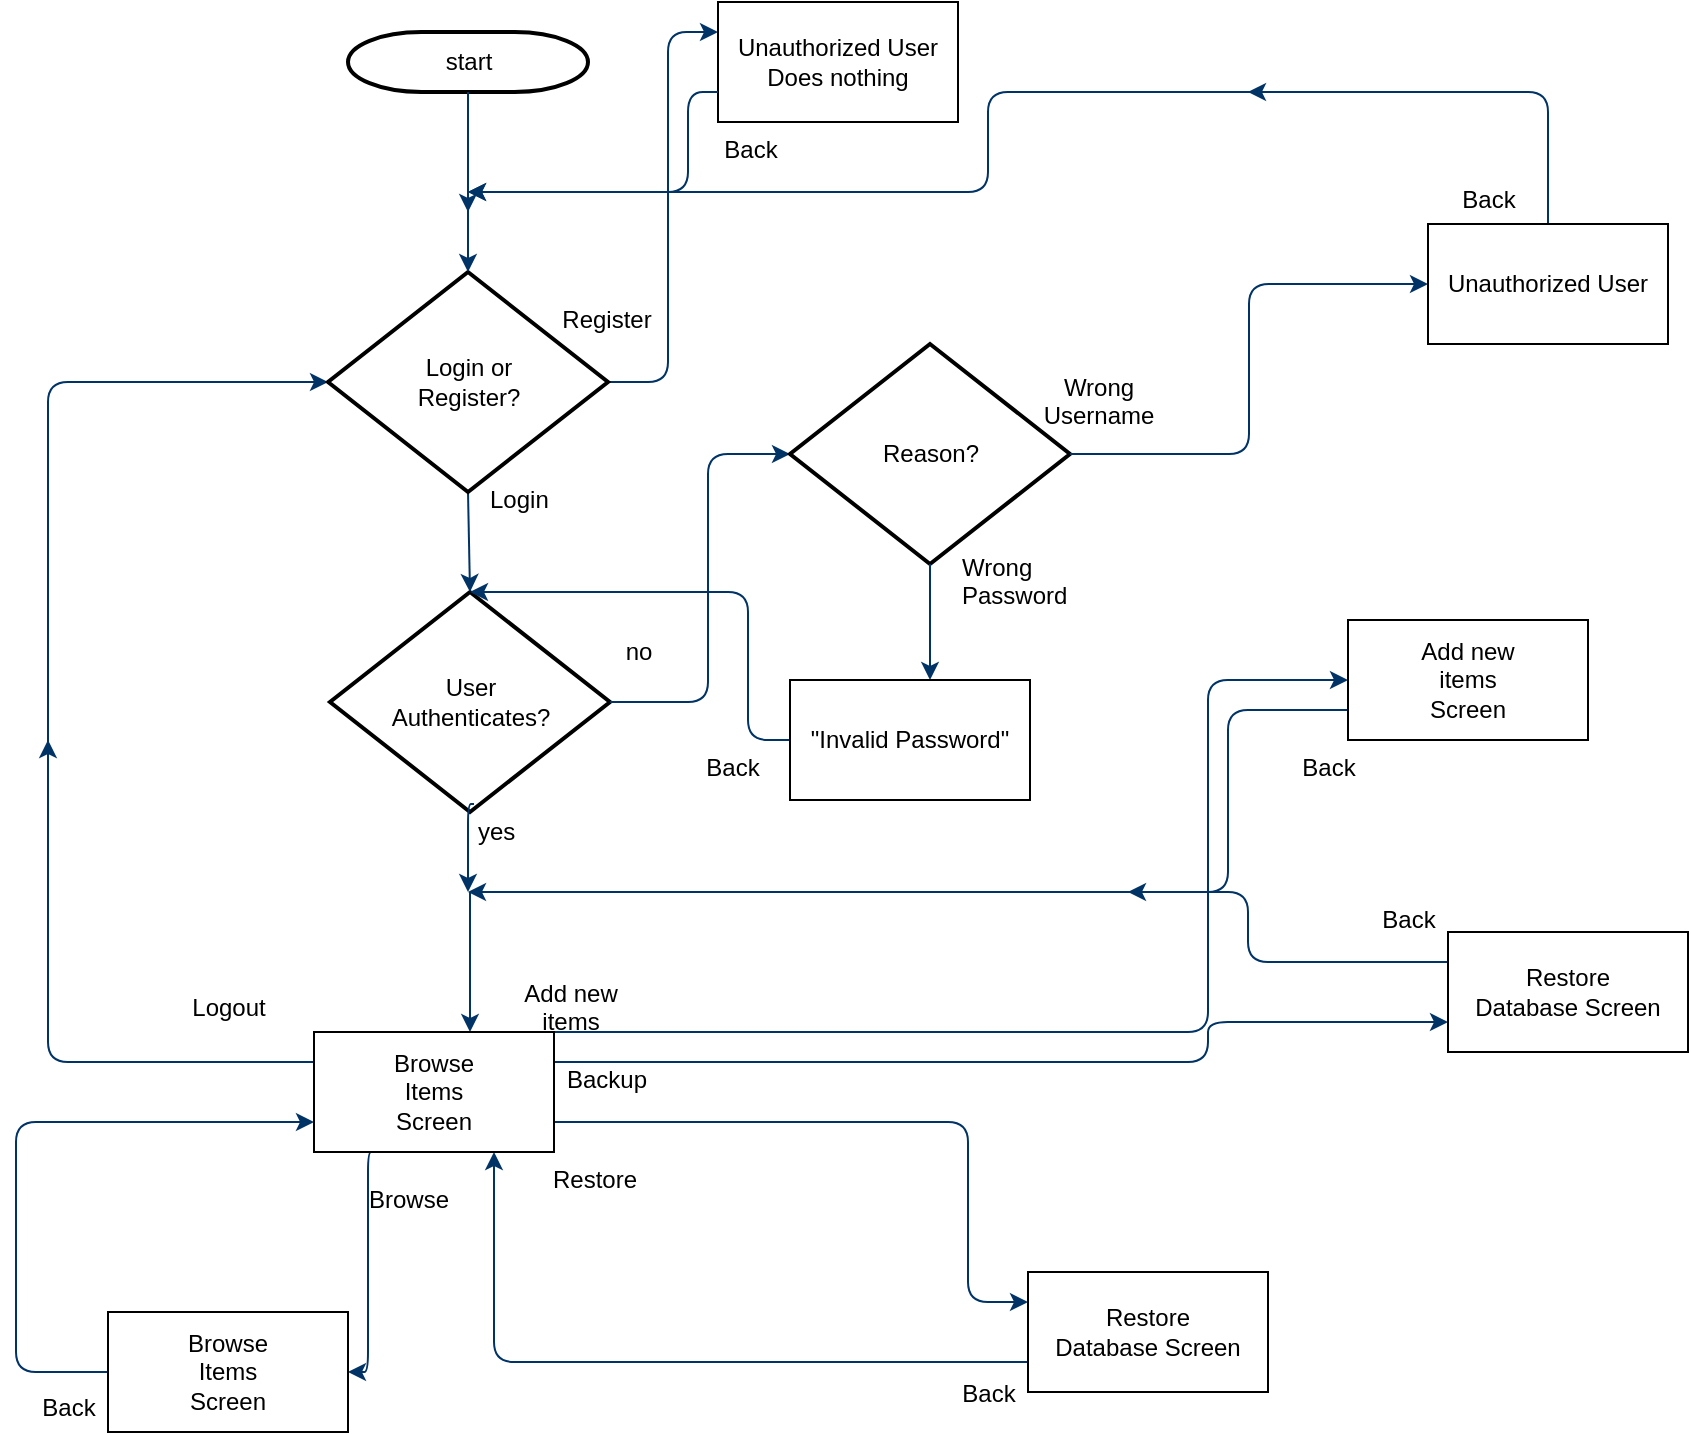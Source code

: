 <mxfile version="13.7.9" type="device"><diagram id="6a731a19-8d31-9384-78a2-239565b7b9f0" name="Page-1"><mxGraphModel dx="1092" dy="534" grid="1" gridSize="10" guides="1" tooltips="1" connect="1" arrows="1" fold="1" page="1" pageScale="1" pageWidth="1169" pageHeight="827" background="#ffffff" math="0" shadow="0" extFonts="Permanent Marker^https://fonts.googleapis.com/css?family=Permanent+Marker"><root><mxCell id="0"/><mxCell id="1" parent="0"/><mxCell id="2" value="start" style="shape=mxgraph.flowchart.terminator;strokeWidth=2;gradientColor=none;gradientDirection=north;fontStyle=0;html=1;" parent="1" vertex="1"><mxGeometry x="260" y="60" width="120" height="30" as="geometry"/></mxCell><mxCell id="6" value="User&lt;br&gt;Authenticates?" style="shape=mxgraph.flowchart.decision;strokeWidth=2;gradientColor=none;gradientDirection=north;fontStyle=0;html=1;" parent="1" vertex="1"><mxGeometry x="251" y="340" width="140" height="110" as="geometry"/></mxCell><mxCell id="9" style="entryX=0.5;entryY=0;entryPerimeter=0;fontStyle=1;strokeColor=#003366;strokeWidth=1;html=1;exitX=0.5;exitY=1;exitDx=0;exitDy=0;exitPerimeter=0;" parent="1" source="dsw6VmExju0_9hn1wLjP-56" target="6" edge="1"><mxGeometry relative="1" as="geometry"><mxPoint x="320" y="180" as="sourcePoint"/></mxGeometry></mxCell><mxCell id="10" value="" style="edgeStyle=elbowEdgeStyle;elbow=horizontal;exitX=1;exitY=0.5;exitPerimeter=0;fontStyle=1;strokeColor=#003366;strokeWidth=1;html=1;entryX=0;entryY=0.5;entryDx=0;entryDy=0;entryPerimeter=0;" parent="1" source="6" target="dsw6VmExju0_9hn1wLjP-62" edge="1"><mxGeometry x="381" y="28.5" width="100" height="100" as="geometry"><mxPoint x="750" y="447" as="sourcePoint"/><mxPoint x="545" y="374" as="targetPoint"/><Array as="points"><mxPoint x="440" y="350"/><mxPoint x="545" y="400"/></Array></mxGeometry></mxCell><mxCell id="11" value="yes" style="text;fontStyle=0;html=1;strokeColor=none;gradientColor=none;fillColor=none;strokeWidth=2;" parent="1" vertex="1"><mxGeometry x="323" y="446" width="40" height="26" as="geometry"/></mxCell><mxCell id="12" value="" style="edgeStyle=elbowEdgeStyle;elbow=horizontal;fontColor=#001933;fontStyle=1;strokeColor=#003366;strokeWidth=1;html=1;" parent="1" target="yt1NsHTA8bglZktPOlsm-76" edge="1"><mxGeometry width="100" height="100" as="geometry"><mxPoint x="321" y="490" as="sourcePoint"/><mxPoint x="321" y="540" as="targetPoint"/></mxGeometry></mxCell><mxCell id="14" value="no" style="text;fontStyle=0;html=1;strokeColor=none;gradientColor=none;fillColor=none;strokeWidth=2;align=center;" parent="1" vertex="1"><mxGeometry x="385" y="356" width="40" height="26" as="geometry"/></mxCell><mxCell id="17" value="" style="edgeStyle=elbowEdgeStyle;elbow=horizontal;fontStyle=1;strokeColor=#003366;strokeWidth=1;html=1;exitX=0.25;exitY=1;exitDx=0;exitDy=0;" parent="1" source="yt1NsHTA8bglZktPOlsm-76" target="yt1NsHTA8bglZktPOlsm-75" edge="1"><mxGeometry x="-9" y="60" width="100" height="100" as="geometry"><mxPoint x="266.98" y="619.04" as="sourcePoint"/><mxPoint x="270" y="700" as="targetPoint"/><Array as="points"><mxPoint x="270" y="730"/><mxPoint x="270" y="640"/></Array></mxGeometry></mxCell><mxCell id="19" value="" style="edgeStyle=elbowEdgeStyle;elbow=horizontal;exitX=1;exitY=0;fontStyle=1;strokeColor=#003366;strokeWidth=1;html=1;exitDx=0;exitDy=0;" parent="1" source="yt1NsHTA8bglZktPOlsm-76" target="yt1NsHTA8bglZktPOlsm-62" edge="1"><mxGeometry width="100" height="100" as="geometry"><mxPoint x="388.615" y="541.6" as="sourcePoint"/><mxPoint x="755.105" y="369" as="targetPoint"/><Array as="points"><mxPoint x="690" y="460"/><mxPoint x="660" y="440"/></Array></mxGeometry></mxCell><mxCell id="26" value="" style="edgeStyle=elbowEdgeStyle;elbow=horizontal;fontStyle=1;strokeColor=#003366;strokeWidth=1;html=1;entryX=0;entryY=0.5;entryDx=0;entryDy=0;entryPerimeter=0;" parent="1" target="dsw6VmExju0_9hn1wLjP-56" edge="1"><mxGeometry width="100" height="100" as="geometry"><mxPoint x="110" y="420" as="sourcePoint"/><mxPoint x="210" y="390" as="targetPoint"/><Array as="points"><mxPoint x="110" y="250"/><mxPoint x="110" y="580"/><mxPoint x="190" y="590"/><mxPoint x="160" y="850"/></Array></mxGeometry></mxCell><mxCell id="52" value="" style="edgeStyle=elbowEdgeStyle;elbow=horizontal;exitX=1;exitY=0.5;exitPerimeter=0;fontStyle=1;strokeColor=#003366;strokeWidth=1;html=1;exitDx=0;exitDy=0;entryX=0;entryY=0.25;entryDx=0;entryDy=0;" parent="1" source="dsw6VmExju0_9hn1wLjP-56" target="yt1NsHTA8bglZktPOlsm-64" edge="1"><mxGeometry width="100" height="100" as="geometry"><mxPoint x="545" y="307.29" as="sourcePoint"/><mxPoint x="441.105" y="70" as="targetPoint"/><Array as="points"><mxPoint x="420" y="130"/><mxPoint x="450" y="200"/></Array></mxGeometry></mxCell><mxCell id="dsw6VmExju0_9hn1wLjP-56" value="Login or&lt;br&gt;Register?" style="shape=mxgraph.flowchart.decision;strokeWidth=2;gradientColor=none;gradientDirection=north;fontStyle=0;html=1;" parent="1" vertex="1"><mxGeometry x="250" y="180" width="140" height="110" as="geometry"/></mxCell><mxCell id="dsw6VmExju0_9hn1wLjP-57" value="&lt;span style=&quot;text-align: center&quot;&gt;Login&lt;/span&gt;" style="text;fontStyle=0;html=1;strokeColor=none;gradientColor=none;fillColor=none;strokeWidth=2;" parent="1" vertex="1"><mxGeometry x="329" y="280" width="40" height="26" as="geometry"/></mxCell><mxCell id="dsw6VmExju0_9hn1wLjP-58" value="Register" style="text;fontStyle=0;html=1;strokeColor=none;gradientColor=none;fillColor=none;strokeWidth=2;align=center;" parent="1" vertex="1"><mxGeometry x="369" y="190" width="40" height="26" as="geometry"/></mxCell><mxCell id="dsw6VmExju0_9hn1wLjP-59" style="entryX=0.5;entryY=0;entryPerimeter=0;fontStyle=1;strokeColor=#003366;strokeWidth=1;html=1;entryDx=0;entryDy=0;" parent="1" target="dsw6VmExju0_9hn1wLjP-56" edge="1"><mxGeometry relative="1" as="geometry"><mxPoint x="320" y="140" as="sourcePoint"/><mxPoint x="331" y="350" as="targetPoint"/></mxGeometry></mxCell><mxCell id="dsw6VmExju0_9hn1wLjP-62" value="Reason?" style="shape=mxgraph.flowchart.decision;strokeWidth=2;gradientColor=none;gradientDirection=north;fontStyle=0;html=1;" parent="1" vertex="1"><mxGeometry x="481" y="216" width="140" height="110" as="geometry"/></mxCell><mxCell id="dsw6VmExju0_9hn1wLjP-63" value="&lt;span style=&quot;text-align: center&quot;&gt;Wrong&lt;/span&gt;&lt;br style=&quot;text-align: center&quot;&gt;&lt;span style=&quot;text-align: center&quot;&gt;Password&lt;/span&gt;" style="text;fontStyle=0;html=1;strokeColor=none;gradientColor=none;fillColor=none;strokeWidth=2;" parent="1" vertex="1"><mxGeometry x="565" y="314" width="40" height="26" as="geometry"/></mxCell><mxCell id="dsw6VmExju0_9hn1wLjP-64" value="Wrong&lt;br&gt;Username" style="text;fontStyle=0;html=1;strokeColor=none;gradientColor=none;fillColor=none;strokeWidth=2;align=center;" parent="1" vertex="1"><mxGeometry x="600" y="224" width="70" height="40" as="geometry"/></mxCell><mxCell id="dsw6VmExju0_9hn1wLjP-69" value="" style="edgeStyle=elbowEdgeStyle;elbow=horizontal;exitX=0.5;exitY=1;exitPerimeter=0;fontStyle=1;strokeColor=#003366;strokeWidth=1;html=1;exitDx=0;exitDy=0;" parent="1" source="dsw6VmExju0_9hn1wLjP-62" edge="1"><mxGeometry x="65.61" y="-197" width="100" height="100" as="geometry"><mxPoint x="450.005" y="483" as="sourcePoint"/><mxPoint x="551" y="384" as="targetPoint"/><Array as="points"><mxPoint x="551" y="350"/></Array></mxGeometry></mxCell><mxCell id="dsw6VmExju0_9hn1wLjP-70" value="" style="edgeStyle=elbowEdgeStyle;elbow=horizontal;exitX=1;exitY=0.5;exitPerimeter=0;fontStyle=1;strokeColor=#003366;strokeWidth=1;html=1;exitDx=0;exitDy=0;entryX=0;entryY=0.5;entryDx=0;entryDy=0;" parent="1" source="dsw6VmExju0_9hn1wLjP-62" target="yt1NsHTA8bglZktPOlsm-63" edge="1"><mxGeometry x="75.61" y="-187" width="100" height="100" as="geometry"><mxPoint x="561" y="336" as="sourcePoint"/><mxPoint x="795.105" y="184" as="targetPoint"/></mxGeometry></mxCell><mxCell id="6pfP-OYvfPaD51boISVQ-55" value="" style="edgeStyle=elbowEdgeStyle;elbow=horizontal;exitX=1;exitY=0.25;fontStyle=1;strokeColor=#003366;strokeWidth=1;html=1;exitDx=0;exitDy=0;entryX=0;entryY=0.75;entryDx=0;entryDy=0;" parent="1" source="yt1NsHTA8bglZktPOlsm-76" target="yt1NsHTA8bglZktPOlsm-61" edge="1"><mxGeometry x="10" y="10" width="100" height="100" as="geometry"><mxPoint x="375.895" y="580" as="sourcePoint"/><mxPoint x="799.5" y="550" as="targetPoint"/><Array as="points"><mxPoint x="690" y="570"/><mxPoint x="700" y="500"/><mxPoint x="700" y="480"/><mxPoint x="670" y="450"/></Array></mxGeometry></mxCell><mxCell id="6pfP-OYvfPaD51boISVQ-58" value="" style="edgeStyle=elbowEdgeStyle;elbow=horizontal;exitX=1;exitY=0.75;fontStyle=1;strokeColor=#003366;strokeWidth=1;html=1;exitDx=0;exitDy=0;entryX=0;entryY=0.25;entryDx=0;entryDy=0;" parent="1" source="yt1NsHTA8bglZktPOlsm-76" target="yt1NsHTA8bglZktPOlsm-59" edge="1"><mxGeometry x="20" y="20" width="100" height="100" as="geometry"><mxPoint x="354.43" y="618.4" as="sourcePoint"/><mxPoint x="600.105" y="696" as="targetPoint"/><Array as="points"><mxPoint x="570" y="600"/><mxPoint x="710" y="510"/><mxPoint x="710" y="490"/><mxPoint x="680" y="460"/></Array></mxGeometry></mxCell><mxCell id="6pfP-OYvfPaD51boISVQ-67" value="" style="edgeStyle=elbowEdgeStyle;elbow=horizontal;fontStyle=1;strokeColor=#003366;strokeWidth=1;html=1;entryX=0;entryY=0.75;entryDx=0;entryDy=0;" parent="1" source="yt1NsHTA8bglZktPOlsm-75" target="yt1NsHTA8bglZktPOlsm-76" edge="1"><mxGeometry x="-169.5" y="-30" width="100" height="100" as="geometry"><mxPoint x="145.105" y="740" as="sourcePoint"/><mxPoint x="234.385" y="618.4" as="targetPoint"/><Array as="points"><mxPoint x="94" y="560"/><mxPoint x="94" y="710"/><mxPoint x="100.5" y="810"/><mxPoint x="22.5" y="800"/><mxPoint x="100.5" y="770"/><mxPoint x="100.5" y="790"/></Array></mxGeometry></mxCell><mxCell id="NU1IO3Depbgrlvkw_HKY-52" value="Add new&lt;br&gt;items" style="text;fontStyle=0;html=1;strokeColor=none;gradientColor=none;fillColor=none;strokeWidth=2;align=center;" parent="1" vertex="1"><mxGeometry x="351" y="527" width="40" height="26" as="geometry"/></mxCell><mxCell id="NU1IO3Depbgrlvkw_HKY-53" value="Backup" style="text;fontStyle=0;html=1;strokeColor=none;gradientColor=none;fillColor=none;strokeWidth=2;align=center;" parent="1" vertex="1"><mxGeometry x="369" y="570" width="40" height="26" as="geometry"/></mxCell><mxCell id="NU1IO3Depbgrlvkw_HKY-54" value="Restore" style="text;fontStyle=0;html=1;strokeColor=none;gradientColor=none;fillColor=none;strokeWidth=2;align=center;" parent="1" vertex="1"><mxGeometry x="363" y="620" width="40" height="26" as="geometry"/></mxCell><mxCell id="NU1IO3Depbgrlvkw_HKY-55" value="Browse" style="text;fontStyle=0;html=1;strokeColor=none;gradientColor=none;fillColor=none;strokeWidth=2;align=center;" parent="1" vertex="1"><mxGeometry x="270" y="630" width="40" height="26" as="geometry"/></mxCell><mxCell id="NU1IO3Depbgrlvkw_HKY-58" value="Logout" style="text;fontStyle=0;html=1;strokeColor=none;gradientColor=none;fillColor=none;strokeWidth=2;align=center;" parent="1" vertex="1"><mxGeometry x="180" y="534" width="40" height="26" as="geometry"/></mxCell><mxCell id="NU1IO3Depbgrlvkw_HKY-60" value="Back" style="text;fontStyle=0;html=1;strokeColor=none;gradientColor=none;fillColor=none;strokeWidth=2;align=center;" parent="1" vertex="1"><mxGeometry x="100" y="734" width="40" height="26" as="geometry"/></mxCell><mxCell id="NU1IO3Depbgrlvkw_HKY-63" value="" style="edgeStyle=elbowEdgeStyle;elbow=horizontal;exitX=0;exitY=0.25;fontStyle=1;strokeColor=#003366;strokeWidth=1;html=1;exitDx=0;exitDy=0;entryX=0.5;entryY=1;entryDx=0;entryDy=0;entryPerimeter=0;" parent="1" source="yt1NsHTA8bglZktPOlsm-76" edge="1"><mxGeometry x="-159.5" y="-20" width="100" height="100" as="geometry"><mxPoint x="247.105" y="580" as="sourcePoint"/><mxPoint x="109.5" y="414" as="targetPoint"/><Array as="points"><mxPoint x="110" y="490"/><mxPoint x="104" y="720"/><mxPoint x="110.5" y="820"/><mxPoint x="32.5" y="810"/><mxPoint x="110.5" y="780"/><mxPoint x="110.5" y="800"/></Array></mxGeometry></mxCell><mxCell id="yt1NsHTA8bglZktPOlsm-52" value="" style="edgeStyle=elbowEdgeStyle;elbow=horizontal;exitX=0;exitY=0.75;fontStyle=1;strokeColor=#003366;strokeWidth=1;html=1;exitDx=0;exitDy=0;entryX=0.75;entryY=1;entryDx=0;entryDy=0;" edge="1" parent="1" source="yt1NsHTA8bglZktPOlsm-59" target="yt1NsHTA8bglZktPOlsm-76"><mxGeometry x="30" y="30" width="100" height="100" as="geometry"><mxPoint x="587.385" y="734.4" as="sourcePoint"/><mxPoint x="320" y="620" as="targetPoint"/><Array as="points"><mxPoint x="333" y="680"/><mxPoint x="510" y="670"/><mxPoint x="580" y="610"/><mxPoint x="720" y="520"/><mxPoint x="720" y="500"/><mxPoint x="690" y="470"/></Array></mxGeometry></mxCell><mxCell id="yt1NsHTA8bglZktPOlsm-53" value="" style="edgeStyle=elbowEdgeStyle;elbow=horizontal;exitX=0;exitY=0.5;fontStyle=1;strokeColor=#003366;strokeWidth=1;html=1;exitDx=0;exitDy=0;entryX=0.5;entryY=0;entryDx=0;entryDy=0;entryPerimeter=0;" edge="1" parent="1" source="yt1NsHTA8bglZktPOlsm-78" target="6"><mxGeometry x="40" y="40" width="100" height="100" as="geometry"><mxPoint x="486.605" y="414" as="sourcePoint"/><mxPoint x="620.105" y="716" as="targetPoint"/><Array as="points"><mxPoint x="460" y="360"/><mxPoint x="420" y="330"/><mxPoint x="590" y="620"/><mxPoint x="730" y="530"/><mxPoint x="730" y="510"/><mxPoint x="700" y="480"/></Array></mxGeometry></mxCell><mxCell id="yt1NsHTA8bglZktPOlsm-55" value="" style="edgeStyle=elbowEdgeStyle;elbow=horizontal;fontStyle=1;strokeColor=#003366;strokeWidth=1;html=1;exitX=0.5;exitY=0;exitDx=0;exitDy=0;" edge="1" parent="1" source="yt1NsHTA8bglZktPOlsm-63"><mxGeometry x="120.5" y="-287" width="100" height="100" as="geometry"><mxPoint x="859.5" y="144" as="sourcePoint"/><mxPoint x="710" y="90" as="targetPoint"/><Array as="points"><mxPoint x="860" y="120"/><mxPoint x="790" y="130"/></Array></mxGeometry></mxCell><mxCell id="yt1NsHTA8bglZktPOlsm-56" value="" style="edgeStyle=elbowEdgeStyle;elbow=horizontal;fontStyle=1;strokeColor=#003366;strokeWidth=1;html=1;" edge="1" parent="1"><mxGeometry x="-89.5" y="-233" width="100" height="100" as="geometry"><mxPoint x="720" y="90" as="sourcePoint"/><mxPoint x="320" y="140" as="targetPoint"/><Array as="points"><mxPoint x="580" y="184"/></Array></mxGeometry></mxCell><mxCell id="yt1NsHTA8bglZktPOlsm-57" value="" style="edgeStyle=elbowEdgeStyle;elbow=horizontal;exitX=0;exitY=0.75;fontStyle=1;strokeColor=#003366;strokeWidth=1;html=1;exitDx=0;exitDy=0;" edge="1" parent="1" source="yt1NsHTA8bglZktPOlsm-62"><mxGeometry x="10" y="10" width="100" height="100" as="geometry"><mxPoint x="819.5" y="409" as="sourcePoint"/><mxPoint x="320" y="490" as="targetPoint"/><Array as="points"><mxPoint x="700" y="500"/><mxPoint x="670" y="450"/></Array></mxGeometry></mxCell><mxCell id="yt1NsHTA8bglZktPOlsm-58" value="" style="edgeStyle=elbowEdgeStyle;elbow=horizontal;exitX=0;exitY=0.25;fontStyle=1;strokeColor=#003366;strokeWidth=1;html=1;exitDx=0;exitDy=0;" edge="1" parent="1" source="yt1NsHTA8bglZktPOlsm-61"><mxGeometry x="20" y="20" width="100" height="100" as="geometry"><mxPoint x="799.5" y="520" as="sourcePoint"/><mxPoint x="650" y="490" as="targetPoint"/><Array as="points"><mxPoint x="710" y="510"/><mxPoint x="680" y="460"/></Array></mxGeometry></mxCell><mxCell id="yt1NsHTA8bglZktPOlsm-59" value="Restore&lt;br&gt;Database Screen" style="rounded=0;whiteSpace=wrap;html=1;" vertex="1" parent="1"><mxGeometry x="600" y="680" width="120" height="60" as="geometry"/></mxCell><mxCell id="yt1NsHTA8bglZktPOlsm-61" value="Restore&lt;br&gt;Database Screen" style="rounded=0;whiteSpace=wrap;html=1;" vertex="1" parent="1"><mxGeometry x="810" y="510" width="120" height="60" as="geometry"/></mxCell><mxCell id="yt1NsHTA8bglZktPOlsm-62" value="&lt;span&gt;Add new&lt;/span&gt;&lt;br&gt;&lt;span&gt;items&lt;/span&gt;&lt;br&gt;&lt;span&gt;Screen&lt;/span&gt;" style="rounded=0;whiteSpace=wrap;html=1;" vertex="1" parent="1"><mxGeometry x="760" y="354" width="120" height="60" as="geometry"/></mxCell><mxCell id="yt1NsHTA8bglZktPOlsm-63" value="&lt;span&gt;Unauthorized User&lt;/span&gt;" style="rounded=0;whiteSpace=wrap;html=1;" vertex="1" parent="1"><mxGeometry x="800" y="156" width="120" height="60" as="geometry"/></mxCell><mxCell id="yt1NsHTA8bglZktPOlsm-64" value="&lt;span&gt;Unauthorized User&lt;/span&gt;&lt;br&gt;&lt;span&gt;Does nothing&lt;/span&gt;" style="rounded=0;whiteSpace=wrap;html=1;" vertex="1" parent="1"><mxGeometry x="445" y="45" width="120" height="60" as="geometry"/></mxCell><mxCell id="yt1NsHTA8bglZktPOlsm-65" value="" style="edgeStyle=elbowEdgeStyle;elbow=horizontal;exitX=0;exitY=0.75;fontStyle=1;strokeColor=#003366;strokeWidth=1;html=1;exitDx=0;exitDy=0;" edge="1" parent="1" source="yt1NsHTA8bglZktPOlsm-64"><mxGeometry x="10" y="10" width="100" height="100" as="geometry"><mxPoint x="400" y="245" as="sourcePoint"/><mxPoint x="320" y="140" as="targetPoint"/><Array as="points"><mxPoint x="430" y="140"/><mxPoint x="460" y="210"/></Array></mxGeometry></mxCell><mxCell id="yt1NsHTA8bglZktPOlsm-66" style="fontStyle=1;strokeColor=#003366;strokeWidth=1;html=1;exitX=0.5;exitY=1;exitDx=0;exitDy=0;exitPerimeter=0;" edge="1" parent="1" source="2"><mxGeometry relative="1" as="geometry"><mxPoint x="330" y="150" as="sourcePoint"/><mxPoint x="320" y="150" as="targetPoint"/></mxGeometry></mxCell><mxCell id="yt1NsHTA8bglZktPOlsm-67" value="" style="edgeStyle=elbowEdgeStyle;elbow=horizontal;fontColor=#001933;fontStyle=1;strokeColor=#003366;strokeWidth=1;html=1;exitX=0;exitY=0;exitDx=0;exitDy=0;" edge="1" parent="1" source="11"><mxGeometry x="10" y="10" width="100" height="100" as="geometry"><mxPoint x="331" y="460" as="sourcePoint"/><mxPoint x="320" y="490" as="targetPoint"/><Array as="points"><mxPoint x="320" y="500"/><mxPoint x="320" y="480"/></Array></mxGeometry></mxCell><mxCell id="yt1NsHTA8bglZktPOlsm-68" value="Back" style="text;fontStyle=0;html=1;strokeColor=none;gradientColor=none;fillColor=none;strokeWidth=2;align=center;" vertex="1" parent="1"><mxGeometry x="730" y="414" width="40" height="26" as="geometry"/></mxCell><mxCell id="yt1NsHTA8bglZktPOlsm-69" value="Back" style="text;fontStyle=0;html=1;strokeColor=none;gradientColor=none;fillColor=none;strokeWidth=2;align=center;" vertex="1" parent="1"><mxGeometry x="770" y="490" width="40" height="26" as="geometry"/></mxCell><mxCell id="yt1NsHTA8bglZktPOlsm-70" value="Back" style="text;fontStyle=0;html=1;strokeColor=none;gradientColor=none;fillColor=none;strokeWidth=2;align=center;" vertex="1" parent="1"><mxGeometry x="560" y="727" width="40" height="26" as="geometry"/></mxCell><mxCell id="yt1NsHTA8bglZktPOlsm-71" value="Back" style="text;fontStyle=0;html=1;strokeColor=none;gradientColor=none;fillColor=none;strokeWidth=2;align=center;" vertex="1" parent="1"><mxGeometry x="431.5" y="414" width="40" height="26" as="geometry"/></mxCell><mxCell id="yt1NsHTA8bglZktPOlsm-72" value="Back" style="text;fontStyle=0;html=1;strokeColor=none;gradientColor=none;fillColor=none;strokeWidth=2;align=center;" vertex="1" parent="1"><mxGeometry x="810" y="130" width="40" height="26" as="geometry"/></mxCell><mxCell id="yt1NsHTA8bglZktPOlsm-73" value="Back" style="text;fontStyle=0;html=1;strokeColor=none;gradientColor=none;fillColor=none;strokeWidth=2;align=center;" vertex="1" parent="1"><mxGeometry x="441" y="105" width="40" height="26" as="geometry"/></mxCell><mxCell id="yt1NsHTA8bglZktPOlsm-75" value="&lt;span&gt;Browse&lt;/span&gt;&lt;br&gt;&lt;span&gt;Items&lt;/span&gt;&lt;br&gt;&lt;span&gt;Screen&lt;/span&gt;" style="rounded=0;whiteSpace=wrap;html=1;" vertex="1" parent="1"><mxGeometry x="140" y="700" width="120" height="60" as="geometry"/></mxCell><mxCell id="yt1NsHTA8bglZktPOlsm-76" value="&lt;span&gt;Browse&lt;/span&gt;&lt;br&gt;&lt;span&gt;Items&lt;/span&gt;&lt;br&gt;&lt;span&gt;Screen&lt;/span&gt;" style="rounded=0;whiteSpace=wrap;html=1;" vertex="1" parent="1"><mxGeometry x="243" y="560" width="120" height="60" as="geometry"/></mxCell><mxCell id="yt1NsHTA8bglZktPOlsm-78" value="&lt;span&gt;&quot;Invalid Password&quot;&lt;/span&gt;" style="rounded=0;whiteSpace=wrap;html=1;" vertex="1" parent="1"><mxGeometry x="481" y="384" width="120" height="60" as="geometry"/></mxCell></root></mxGraphModel></diagram></mxfile>